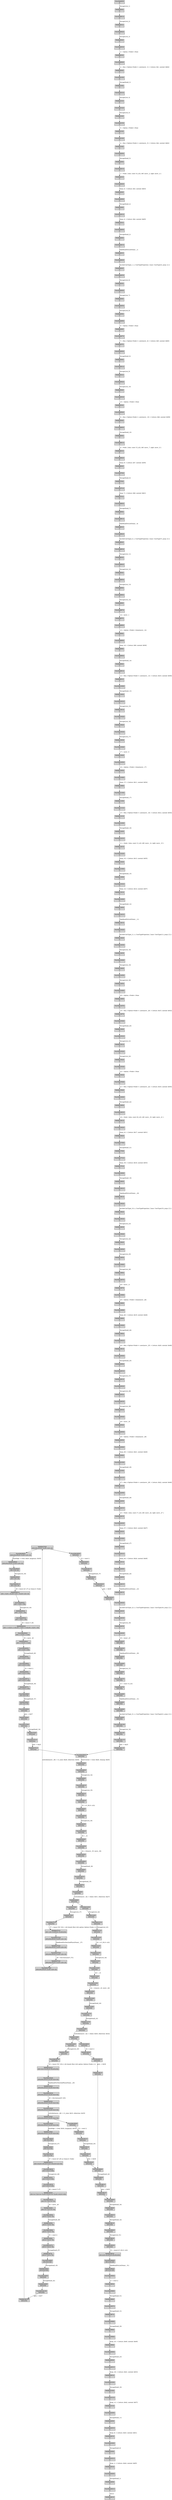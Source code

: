 digraph CFG {
start_bb44_0[style=filled, shape=rectangle, fillcolor=lightgrey, label="Start(bb44[0])\n[]"]
start_bb44_1[style=filled, shape=rectangle, fillcolor=lightgrey, label="Start(bb44[1])\n[]"]
start_bb43_0[style=filled, shape=rectangle, fillcolor=lightgrey, label="Start(bb43[0])\n[]"]
start_bb43_1[style=filled, shape=rectangle, fillcolor=lightgrey, label="Start(bb43[1])\n[]"]
start_bb42_0[style=filled, shape=rectangle, fillcolor=lightgrey, label="Start(bb42[0])\n[]"]
start_bb42_1[style=filled, shape=rectangle, fillcolor=lightgrey, label="Start(bb42[1])\n[]"]
start_bb41_0[style=filled, shape=rectangle, fillcolor=lightgrey, label="Start(bb41[0])\n[]"]
start_bb41_1[style=filled, shape=rectangle, fillcolor=lightgrey, label="Start(bb41[1])\n[]"]
start_bb40_0[style=filled, shape=rectangle, fillcolor=lightgrey, label="Start(bb40[0])\n[]"]
start_bb40_1[style=filled, shape=rectangle, fillcolor=lightgrey, label="Start(bb40[1])\n[]"]
start_bb37_0[style=filled, shape=rectangle, fillcolor=lightgrey, label="Start(bb37[0])\n[([0],[0])]"]
start_bb37_1[style=filled, shape=rectangle, fillcolor=lightgrey, label="Start(bb37[1])\n[([0],[0])]"]
start_bb34_0[style=filled, shape=rectangle, fillcolor=lightgrey, label="Start(bb34[0])\n[([0,5],[0,5])]"]
start_bb34_1[style=filled, shape=rectangle, fillcolor=lightgrey, label="Start(bb34[1])\n[([0,5],[0,5])]"]
start_bb34_2[style=filled, shape=rectangle, fillcolor=lightgrey, label="Start(bb34[2])\n[([0,5,6],[0,5,6])]"]
start_bb34_3[style=filled, shape=rectangle, fillcolor=lightgrey, label="Start(bb34[3])\n[([0,5,6],[0,5,6])]"]
start_bb34_4[style=filled, shape=rectangle, fillcolor=lightgrey, label="Start(bb34[4])\n[([0,5,6,7],[0,5,6,7])]"]
start_bb34_5[style=filled, shape=rectangle, fillcolor=lightgrey, label="Start(bb34[5])\n[([0,6,7],[0,6,7])]"]
start_bb34_6[style=filled, shape=rectangle, fillcolor=lightgrey, label="Start(bb34[6])\n[([0,6,7],[0,6,7])]"]
start_bb34_7[style=filled, shape=rectangle, fillcolor=lightgrey, label="Start(bb34[7])\n[([0,6,7],[0,6,7])]"]
start_bb34_8[style=filled, shape=rectangle, fillcolor=lightgrey, label="Start(bb34[8])\n[([0,6],[0,6])]"]
start_bb34_9[style=filled, shape=rectangle, fillcolor=lightgrey, label="Start(bb34[9])\n[([0],[0])]"]
start_bb34_10[style=filled, shape=rectangle, fillcolor=lightgrey, label="Start(bb34[10])\n[([0],[0])]"]
start_bb39_0[style=filled, shape=rectangle, fillcolor=lightgrey, label="Start(bb39[0])\n[([0],[0])]"]
start_bb39_1[style=filled, shape=rectangle, fillcolor=lightgrey, label="Start(bb39[1])\n[([0],[0])]"]
start_bb39_2[style=filled, shape=rectangle, fillcolor=lightgrey, label="Start(bb39[2])\n[([0],[0])]"]
start_bb39_3[style=filled, shape=rectangle, fillcolor=lightgrey, label="Start(bb39[3])\n[([0],[0])]"]
start_bb39_4[style=filled, shape=rectangle, fillcolor=lightgrey, label="Start(bb39[4])\n[([0,2],[0,2])]"]
start_bb39_5[style=filled, shape=rectangle, fillcolor=lightgrey, label="Start(bb39[5])\n[]"]
start_bb39_6[style=filled, shape=rectangle, fillcolor=lightgrey, label="Start(bb39[6])\n[]"]
start_bb39_7[style=filled, shape=rectangle, fillcolor=lightgrey, label="Start(bb39[7])\n[]"]
start_bb39_8[style=filled, shape=rectangle, fillcolor=lightgrey, label="Start(bb39[8])\n[]"]
start_bb39_9[style=filled, shape=rectangle, fillcolor=lightgrey, label="Start(bb39[9])\n[]"]
start_bb29_0[style=filled, shape=rectangle, fillcolor=lightgrey, label="Start(bb29[0])\n[([0,1],[0,1])]"]
start_bb29_1[style=filled, shape=rectangle, fillcolor=lightgrey, label="Start(bb29[1])\n[([0,1],[0,1])]"]
start_bb29_2[style=filled, shape=rectangle, fillcolor=lightgrey, label="Start(bb29[2])\n[([0,1,3],[0,1,3])]"]
start_bb29_3[style=filled, shape=rectangle, fillcolor=lightgrey, label="Start(bb29[3])\n[([0,1,3],[0,1,3])]"]
start_bb29_4[style=filled, shape=rectangle, fillcolor=lightgrey, label="Start(bb29[4])\n[([0,1,3,4],[0,1,3,4])]"]
start_bb29_5[style=filled, shape=rectangle, fillcolor=lightgrey, label="Start(bb29[5])\n[([0,3,4],[0,3,4])]"]
start_bb29_6[style=filled, shape=rectangle, fillcolor=lightgrey, label="Start(bb29[6])\n[([0,3,4],[0,3,4])]"]
start_bb29_7[style=filled, shape=rectangle, fillcolor=lightgrey, label="Start(bb29[7])\n[([0,3,4],[0,3,4])]"]
start_bb29_8[style=filled, shape=rectangle, fillcolor=lightgrey, label="Start(bb29[8])\n[([0,3],[0,3])]"]
start_bb29_9[style=filled, shape=rectangle, fillcolor=lightgrey, label="Start(bb29[9])\n[([0],[0])]"]
start_bb35_0[style=filled, shape=rectangle, fillcolor=lightgrey, label="Start(bb35[0])\n[([0],[0])]"]
start_bb35_1[style=filled, shape=rectangle, fillcolor=lightgrey, label="Start(bb35[1])\n[([0],[0])]"]
start_bb35_2[style=filled, shape=rectangle, fillcolor=lightgrey, label="Start(bb35[2])\n[([0],[0])]"]
start_bb33_0[style=filled, shape=rectangle, fillcolor=lightgrey, label="Start(bb33[0])\n[([0],[0]),([0],[0,5]),([0,5],[0,5])]"]
start_bb38_0[style=filled, shape=rectangle, fillcolor=lightgrey, label="Start(bb38[0])\n[([0],[0])]"]
start_bb38_1[style=filled, shape=rectangle, fillcolor=lightgrey, label="Start(bb38[1])\n[([0],[0])]"]
start_bb30_0[style=filled, shape=rectangle, fillcolor=lightgrey, label="Start(bb30[0])\n[([0],[0])]"]
start_bb30_1[style=filled, shape=rectangle, fillcolor=lightgrey, label="Start(bb30[1])\n[([0],[0])]"]
start_bb30_2[style=filled, shape=rectangle, fillcolor=lightgrey, label="Start(bb30[2])\n[([0],[0])]"]
start_bb28_0[style=filled, shape=rectangle, fillcolor=lightgrey, label="Start(bb28[0])\n[([0],[0]),([0],[0,1]),([0,1],[0,1])]"]
start_bb32_0[style=filled, shape=rectangle, fillcolor=lightgrey, label="Start(bb32[0])\n[([0],[0])]"]
start_bb32_1[style=filled, shape=rectangle, fillcolor=lightgrey, label="Start(bb32[1])\n[([0],[0])]"]
start_bb32_2[style=filled, shape=rectangle, fillcolor=lightgrey, label="Start(bb32[2])\n[([0],[0]),([0],[0,5]),([0,5],[0,5])]"]
start_bb32_3[style=filled, shape=rectangle, fillcolor=lightgrey, label="Start(bb32[3])\n[([0],[0]),([0],[0,5]),([0,5],[0,5])]"]
start_bb32_4[style=filled, shape=rectangle, fillcolor=lightgrey, label="Start(bb32[4])\n[([0],[0]),([0],[0,5]),([0,5],[0,5])]"]
start_bb36_0[style=filled, shape=rectangle, fillcolor=lightgrey, label="Start(bb36[0])\n[([0],[0])]"]
start_bb36_1[style=filled, shape=rectangle, fillcolor=lightgrey, label="Start(bb36[1])\n[([0],[0])]"]
start_bb27_0[style=filled, shape=rectangle, fillcolor=lightgrey, label="Start(bb27[0])\n[([0],[0])]"]
start_bb27_1[style=filled, shape=rectangle, fillcolor=lightgrey, label="Start(bb27[1])\n[([0],[0])]"]
start_bb27_2[style=filled, shape=rectangle, fillcolor=lightgrey, label="Start(bb27[2])\n[([0],[0]),([0],[0,1]),([0,1],[0,1])]"]
start_bb27_3[style=filled, shape=rectangle, fillcolor=lightgrey, label="Start(bb27[3])\n[([0],[0]),([0],[0,1]),([0,1],[0,1])]"]
start_bb27_4[style=filled, shape=rectangle, fillcolor=lightgrey, label="Start(bb27[4])\n[([0],[0]),([0],[0,1]),([0,1],[0,1])]"]
start_bb31_0[style=filled, shape=rectangle, fillcolor=lightgrey, label="Start(bb31[0])\n[([0],[0])]"]
start_bb31_1[style=filled, shape=rectangle, fillcolor=lightgrey, label="Start(bb31[1])\n[([0],[0])]"]
start_bb31_2[style=filled, shape=rectangle, fillcolor=lightgrey, label="Start(bb31[2])\n[([0],[0])]"]
start_bb31_3[style=filled, shape=rectangle, fillcolor=lightgrey, label="Start(bb31[3])\n[([0],[0])]"]
start_bb31_4[style=filled, shape=rectangle, fillcolor=lightgrey, label="Start(bb31[4])\n[([0],[0])]"]
start_bb31_5[style=filled, shape=rectangle, fillcolor=lightgrey, label="Start(bb31[5])\n[([0],[0])]"]
start_bb31_6[style=filled, shape=rectangle, fillcolor=lightgrey, label="Start(bb31[6])\n[([0],[0])]"]
start_bb31_7[style=filled, shape=rectangle, fillcolor=lightgrey, label="Start(bb31[7])\n[([0],[0])]"]
start_bb31_8[style=filled, shape=rectangle, fillcolor=lightgrey, label="Start(bb31[8])\n[([0],[0])]"]
start_bb26_0[style=filled, shape=rectangle, fillcolor=lightgrey, label="Start(bb26[0])\n[([0],[0])]"]
start_bb26_1[style=filled, shape=rectangle, fillcolor=lightgrey, label="Start(bb26[1])\n[([0],[0])]"]
start_bb26_2[style=filled, shape=rectangle, fillcolor=lightgrey, label="Start(bb26[2])\n[([0],[0])]"]
start_bb26_3[style=filled, shape=rectangle, fillcolor=lightgrey, label="Start(bb26[3])\n[([0],[0])]"]
start_bb26_4[style=filled, shape=rectangle, fillcolor=lightgrey, label="Start(bb26[4])\n[([0],[0])]"]
start_bb26_5[style=filled, shape=rectangle, fillcolor=lightgrey, label="Start(bb26[5])\n[([0],[0])]"]
start_bb26_6[style=filled, shape=rectangle, fillcolor=lightgrey, label="Start(bb26[6])\n[([0],[0])]"]
start_bb26_7[style=filled, shape=rectangle, fillcolor=lightgrey, label="Start(bb26[7])\n[([0],[0])]"]
start_bb26_8[style=filled, shape=rectangle, fillcolor=lightgrey, label="Start(bb26[8])\n[([0],[0])]"]
start_bb25_0[style=filled, shape=rectangle, fillcolor=lightgrey, label="Start(bb25[0])\n[([0],[0])]"]
start_bb24_0[style=filled, shape=rectangle, fillcolor=lightgrey, label="Start(bb24[0])\n[]"]
start_bb24_1[style=filled, shape=rectangle, fillcolor=lightgrey, label="Start(bb24[1])\n[]"]
start_bb24_2[style=filled, shape=rectangle, fillcolor=lightgrey, label="Start(bb24[2])\n[]"]
start_bb24_3[style=filled, shape=rectangle, fillcolor=lightgrey, label="Start(bb24[3])\n[]"]
start_bb24_4[style=filled, shape=rectangle, fillcolor=lightgrey, label="Start(bb24[4])\n[]"]
start_bb24_5[style=filled, shape=rectangle, fillcolor=lightgrey, label="Start(bb24[5])\n[([0],[0])]"]
start_bb24_6[style=filled, shape=rectangle, fillcolor=lightgrey, label="Start(bb24[6])\n[([0],[0])]"]
start_bb24_7[style=filled, shape=rectangle, fillcolor=lightgrey, label="Start(bb24[7])\n[([0],[0])]"]
start_bb24_8[style=filled, shape=rectangle, fillcolor=lightgrey, label="Start(bb24[8])\n[([0],[0])]"]
start_bb24_9[style=filled, shape=rectangle, fillcolor=lightgrey, label="Start(bb24[9])\n[([0],[0])]"]
start_bb24_10[style=filled, shape=rectangle, fillcolor=lightgrey, label="Start(bb24[10])\n[([0],[0])]"]
start_bb24_11[style=filled, shape=rectangle, fillcolor=lightgrey, label="Start(bb24[11])\n[([0],[0])]"]
start_bb23_0[style=filled, shape=rectangle, fillcolor=lightgrey, label="Start(bb23[0])\n[]"]
start_bb23_1[style=filled, shape=rectangle, fillcolor=lightgrey, label="Start(bb23[1])\n[]"]
start_bb22_0[style=filled, shape=rectangle, fillcolor=lightgrey, label="Start(bb22[0])\n[]"]
start_bb22_1[style=filled, shape=rectangle, fillcolor=lightgrey, label="Start(bb22[1])\n[]"]
start_bb22_2[style=filled, shape=rectangle, fillcolor=lightgrey, label="Start(bb22[2])\n[]"]
start_bb21_0[style=filled, shape=rectangle, fillcolor=lightgrey, label="Start(bb21[0])\n[]"]
start_bb21_1[style=filled, shape=rectangle, fillcolor=lightgrey, label="Start(bb21[1])\n[]"]
start_bb20_0[style=filled, shape=rectangle, fillcolor=lightgrey, label="Start(bb20[0])\n[]"]
start_bb20_1[style=filled, shape=rectangle, fillcolor=lightgrey, label="Start(bb20[1])\n[]"]
start_bb20_2[style=filled, shape=rectangle, fillcolor=lightgrey, label="Start(bb20[2])\n[]"]
start_bb20_3[style=filled, shape=rectangle, fillcolor=lightgrey, label="Start(bb20[3])\n[]"]
start_bb20_4[style=filled, shape=rectangle, fillcolor=lightgrey, label="Start(bb20[4])\n[]"]
start_bb20_5[style=filled, shape=rectangle, fillcolor=lightgrey, label="Start(bb20[5])\n[]"]
start_bb20_6[style=filled, shape=rectangle, fillcolor=lightgrey, label="Start(bb20[6])\n[]"]
start_bb19_0[style=filled, shape=rectangle, fillcolor=lightgrey, label="Start(bb19[0])\n[]"]
start_bb19_1[style=filled, shape=rectangle, fillcolor=lightgrey, label="Start(bb19[1])\n[]"]
start_bb18_0[style=filled, shape=rectangle, fillcolor=lightgrey, label="Start(bb18[0])\n[]"]
start_bb18_1[style=filled, shape=rectangle, fillcolor=lightgrey, label="Start(bb18[1])\n[]"]
start_bb18_2[style=filled, shape=rectangle, fillcolor=lightgrey, label="Start(bb18[2])\n[]"]
start_bb18_3[style=filled, shape=rectangle, fillcolor=lightgrey, label="Start(bb18[3])\n[]"]
start_bb18_4[style=filled, shape=rectangle, fillcolor=lightgrey, label="Start(bb18[4])\n[]"]
start_bb18_5[style=filled, shape=rectangle, fillcolor=lightgrey, label="Start(bb18[5])\n[]"]
start_bb18_6[style=filled, shape=rectangle, fillcolor=lightgrey, label="Start(bb18[6])\n[]"]
start_bb18_7[style=filled, shape=rectangle, fillcolor=lightgrey, label="Start(bb18[7])\n[]"]
start_bb18_8[style=filled, shape=rectangle, fillcolor=lightgrey, label="Start(bb18[8])\n[]"]
start_bb18_9[style=filled, shape=rectangle, fillcolor=lightgrey, label="Start(bb18[9])\n[]"]
start_bb17_0[style=filled, shape=rectangle, fillcolor=lightgrey, label="Start(bb17[0])\n[]"]
start_bb17_1[style=filled, shape=rectangle, fillcolor=lightgrey, label="Start(bb17[1])\n[]"]
start_bb16_0[style=filled, shape=rectangle, fillcolor=lightgrey, label="Start(bb16[0])\n[]"]
start_bb16_1[style=filled, shape=rectangle, fillcolor=lightgrey, label="Start(bb16[1])\n[]"]
start_bb16_2[style=filled, shape=rectangle, fillcolor=lightgrey, label="Start(bb16[2])\n[]"]
start_bb15_0[style=filled, shape=rectangle, fillcolor=lightgrey, label="Start(bb15[0])\n[]"]
start_bb15_1[style=filled, shape=rectangle, fillcolor=lightgrey, label="Start(bb15[1])\n[]"]
start_bb15_2[style=filled, shape=rectangle, fillcolor=lightgrey, label="Start(bb15[2])\n[]"]
start_bb15_3[style=filled, shape=rectangle, fillcolor=lightgrey, label="Start(bb15[3])\n[]"]
start_bb15_4[style=filled, shape=rectangle, fillcolor=lightgrey, label="Start(bb15[4])\n[]"]
start_bb14_0[style=filled, shape=rectangle, fillcolor=lightgrey, label="Start(bb14[0])\n[]"]
start_bb14_1[style=filled, shape=rectangle, fillcolor=lightgrey, label="Start(bb14[1])\n[]"]
start_bb14_2[style=filled, shape=rectangle, fillcolor=lightgrey, label="Start(bb14[2])\n[]"]
start_bb14_3[style=filled, shape=rectangle, fillcolor=lightgrey, label="Start(bb14[3])\n[]"]
start_bb14_4[style=filled, shape=rectangle, fillcolor=lightgrey, label="Start(bb14[4])\n[]"]
start_bb14_5[style=filled, shape=rectangle, fillcolor=lightgrey, label="Start(bb14[5])\n[]"]
start_bb14_6[style=filled, shape=rectangle, fillcolor=lightgrey, label="Start(bb14[6])\n[]"]
start_bb14_7[style=filled, shape=rectangle, fillcolor=lightgrey, label="Start(bb14[7])\n[]"]
start_bb13_0[style=filled, shape=rectangle, fillcolor=lightgrey, label="Start(bb13[0])\n[]"]
start_bb13_1[style=filled, shape=rectangle, fillcolor=lightgrey, label="Start(bb13[1])\n[]"]
start_bb12_0[style=filled, shape=rectangle, fillcolor=lightgrey, label="Start(bb12[0])\n[]"]
start_bb12_1[style=filled, shape=rectangle, fillcolor=lightgrey, label="Start(bb12[1])\n[]"]
start_bb12_2[style=filled, shape=rectangle, fillcolor=lightgrey, label="Start(bb12[2])\n[]"]
start_bb11_0[style=filled, shape=rectangle, fillcolor=lightgrey, label="Start(bb11[0])\n[]"]
start_bb11_1[style=filled, shape=rectangle, fillcolor=lightgrey, label="Start(bb11[1])\n[]"]
start_bb10_0[style=filled, shape=rectangle, fillcolor=lightgrey, label="Start(bb10[0])\n[]"]
start_bb10_1[style=filled, shape=rectangle, fillcolor=lightgrey, label="Start(bb10[1])\n[]"]
start_bb10_2[style=filled, shape=rectangle, fillcolor=lightgrey, label="Start(bb10[2])\n[]"]
start_bb10_3[style=filled, shape=rectangle, fillcolor=lightgrey, label="Start(bb10[3])\n[]"]
start_bb10_4[style=filled, shape=rectangle, fillcolor=lightgrey, label="Start(bb10[4])\n[]"]
start_bb10_5[style=filled, shape=rectangle, fillcolor=lightgrey, label="Start(bb10[5])\n[]"]
start_bb10_6[style=filled, shape=rectangle, fillcolor=lightgrey, label="Start(bb10[6])\n[]"]
start_bb9_0[style=filled, shape=rectangle, fillcolor=lightgrey, label="Start(bb9[0])\n[]"]
start_bb9_1[style=filled, shape=rectangle, fillcolor=lightgrey, label="Start(bb9[1])\n[]"]
start_bb8_0[style=filled, shape=rectangle, fillcolor=lightgrey, label="Start(bb8[0])\n[]"]
start_bb8_1[style=filled, shape=rectangle, fillcolor=lightgrey, label="Start(bb8[1])\n[]"]
start_bb8_2[style=filled, shape=rectangle, fillcolor=lightgrey, label="Start(bb8[2])\n[]"]
start_bb8_3[style=filled, shape=rectangle, fillcolor=lightgrey, label="Start(bb8[3])\n[]"]
start_bb8_4[style=filled, shape=rectangle, fillcolor=lightgrey, label="Start(bb8[4])\n[]"]
start_bb8_5[style=filled, shape=rectangle, fillcolor=lightgrey, label="Start(bb8[5])\n[]"]
start_bb8_6[style=filled, shape=rectangle, fillcolor=lightgrey, label="Start(bb8[6])\n[]"]
start_bb8_7[style=filled, shape=rectangle, fillcolor=lightgrey, label="Start(bb8[7])\n[]"]
start_bb8_8[style=filled, shape=rectangle, fillcolor=lightgrey, label="Start(bb8[8])\n[]"]
start_bb8_9[style=filled, shape=rectangle, fillcolor=lightgrey, label="Start(bb8[9])\n[]"]
start_bb7_0[style=filled, shape=rectangle, fillcolor=lightgrey, label="Start(bb7[0])\n[]"]
start_bb7_1[style=filled, shape=rectangle, fillcolor=lightgrey, label="Start(bb7[1])\n[]"]
start_bb6_0[style=filled, shape=rectangle, fillcolor=lightgrey, label="Start(bb6[0])\n[]"]
start_bb6_1[style=filled, shape=rectangle, fillcolor=lightgrey, label="Start(bb6[1])\n[]"]
start_bb6_2[style=filled, shape=rectangle, fillcolor=lightgrey, label="Start(bb6[2])\n[]"]
start_bb5_0[style=filled, shape=rectangle, fillcolor=lightgrey, label="Start(bb5[0])\n[]"]
start_bb5_1[style=filled, shape=rectangle, fillcolor=lightgrey, label="Start(bb5[1])\n[]"]
start_bb5_2[style=filled, shape=rectangle, fillcolor=lightgrey, label="Start(bb5[2])\n[]"]
start_bb5_3[style=filled, shape=rectangle, fillcolor=lightgrey, label="Start(bb5[3])\n[]"]
start_bb5_4[style=filled, shape=rectangle, fillcolor=lightgrey, label="Start(bb5[4])\n[]"]
start_bb4_0[style=filled, shape=rectangle, fillcolor=lightgrey, label="Start(bb4[0])\n[]"]
start_bb4_1[style=filled, shape=rectangle, fillcolor=lightgrey, label="Start(bb4[1])\n[]"]
start_bb4_2[style=filled, shape=rectangle, fillcolor=lightgrey, label="Start(bb4[2])\n[]"]
start_bb4_3[style=filled, shape=rectangle, fillcolor=lightgrey, label="Start(bb4[3])\n[]"]
start_bb4_4[style=filled, shape=rectangle, fillcolor=lightgrey, label="Start(bb4[4])\n[]"]
start_bb4_5[style=filled, shape=rectangle, fillcolor=lightgrey, label="Start(bb4[5])\n[]"]
start_bb4_6[style=filled, shape=rectangle, fillcolor=lightgrey, label="Start(bb4[6])\n[]"]
start_bb4_7[style=filled, shape=rectangle, fillcolor=lightgrey, label="Start(bb4[7])\n[]"]
start_bb3_0[style=filled, shape=rectangle, fillcolor=lightgrey, label="Start(bb3[0])\n[]"]
start_bb3_1[style=filled, shape=rectangle, fillcolor=lightgrey, label="Start(bb3[1])\n[]"]
start_bb2_0[style=filled, shape=rectangle, fillcolor=lightgrey, label="Start(bb2[0])\n[]"]
start_bb2_1[style=filled, shape=rectangle, fillcolor=lightgrey, label="Start(bb2[1])\n[]"]
start_bb2_2[style=filled, shape=rectangle, fillcolor=lightgrey, label="Start(bb2[2])\n[]"]
start_bb1_0[style=filled, shape=rectangle, fillcolor=lightgrey, label="Start(bb1[0])\n[]"]
start_bb1_1[style=filled, shape=rectangle, fillcolor=lightgrey, label="Start(bb1[1])\n[]"]
start_bb1_2[style=filled, shape=rectangle, fillcolor=lightgrey, label="Start(bb1[2])\n[]"]
start_bb1_3[style=filled, shape=rectangle, fillcolor=lightgrey, label="Start(bb1[3])\n[]"]
start_bb1_4[style=filled, shape=rectangle, fillcolor=lightgrey, label="Start(bb1[4])\n[]"]
start_bb0_0[style=filled, shape=rectangle, fillcolor=lightgrey, label="Start(bb0[0])\n[]"]
start_bb0_1[style=filled, shape=rectangle, fillcolor=lightgrey, label="Start(bb0[1])\n[]"]
start_bb0_2[style=filled, shape=rectangle, fillcolor=lightgrey, label="Start(bb0[2])\n[]"]
start_bb0_3[style=filled, shape=rectangle, fillcolor=lightgrey, label="Start(bb0[3])\n[]"]
start_bb0_4[style=filled, shape=rectangle, fillcolor=lightgrey, label="Start(bb0[4])\n[]"]
mid_bb44_0[style=filled, shape=rectangle, fillcolor=lightgrey, label="Mid(bb44[0])\n[]"]
mid_bb43_0[style=filled, shape=rectangle, fillcolor=lightgrey, label="Mid(bb43[0])\n[]"]
mid_bb42_0[style=filled, shape=rectangle, fillcolor=lightgrey, label="Mid(bb42[0])\n[]"]
mid_bb41_0[style=filled, shape=rectangle, fillcolor=lightgrey, label="Mid(bb41[0])\n[]"]
mid_bb40_0[style=filled, shape=rectangle, fillcolor=lightgrey, label="Mid(bb40[0])\n[]"]
mid_bb37_0[style=filled, shape=rectangle, fillcolor=lightgrey, label="Mid(bb37[0])\n[([0],[0])]"]
mid_bb34_0[style=filled, shape=rectangle, fillcolor=lightgrey, label="Mid(bb34[0])\n[([0,5],[0,5])]"]
mid_bb34_1[style=filled, shape=rectangle, fillcolor=lightgrey, label="Mid(bb34[1])\n[([0,5,6],[0,5,6]),([0,5],[0,5,6]),([0,5],[0,5])]"]
mid_bb34_2[style=filled, shape=rectangle, fillcolor=lightgrey, label="Mid(bb34[2])\n[([0,5,6],[0,5,6])]"]
mid_bb34_3[style=filled, shape=rectangle, fillcolor=lightgrey, label="Mid(bb34[3])\n[([0,5,6,7],[0,5,6,7]),([0,5,6],[0,5,6,7]),([0,5,6],[0,5,6])]"]
mid_bb34_4[style=filled, shape=rectangle, fillcolor=lightgrey, label="Mid(bb34[4])\n[([0,5,6,7],[0,5,6,7])]"]
mid_bb34_5[style=filled, shape=rectangle, fillcolor=lightgrey, label="Mid(bb34[5])\n[([0,6,7],[0,6,7])]"]
mid_bb34_6[style=filled, shape=rectangle, fillcolor=lightgrey, label="Mid(bb34[6])\n[([0,6,7],[0,6,7])]"]
mid_bb34_7[style=filled, shape=rectangle, fillcolor=lightgrey, label="Mid(bb34[7])\n[([0,6,7],[0,6,7])]"]
mid_bb34_8[style=filled, shape=rectangle, fillcolor=lightgrey, label="Mid(bb34[8])\n[([0,6],[0,6])]"]
mid_bb34_9[style=filled, shape=rectangle, fillcolor=lightgrey, label="Mid(bb34[9])\n[([0],[0])]"]
mid_bb39_0[style=filled, shape=rectangle, fillcolor=lightgrey, label="Mid(bb39[0])\n[([0],[0])]"]
mid_bb39_1[style=filled, shape=rectangle, fillcolor=lightgrey, label="Mid(bb39[1])\n[([0],[0])]"]
mid_bb39_2[style=filled, shape=rectangle, fillcolor=lightgrey, label="Mid(bb39[2])\n[([0],[0])]"]
mid_bb39_3[style=filled, shape=rectangle, fillcolor=lightgrey, label="Mid(bb39[3])\n[([0,2],[0,2]),([0],[0,2]),([0],[0])]"]
mid_bb39_4[style=filled, shape=rectangle, fillcolor=lightgrey, label="Mid(bb39[4])\n[([0,2],[0,2])]"]
mid_bb39_5[style=filled, shape=rectangle, fillcolor=lightgrey, label="Mid(bb39[5])\n[]"]
mid_bb39_6[style=filled, shape=rectangle, fillcolor=lightgrey, label="Mid(bb39[6])\n[]"]
mid_bb39_7[style=filled, shape=rectangle, fillcolor=lightgrey, label="Mid(bb39[7])\n[]"]
mid_bb39_8[style=filled, shape=rectangle, fillcolor=lightgrey, label="Mid(bb39[8])\n[]"]
mid_bb29_0[style=filled, shape=rectangle, fillcolor=lightgrey, label="Mid(bb29[0])\n[([0,1],[0,1])]"]
mid_bb29_1[style=filled, shape=rectangle, fillcolor=lightgrey, label="Mid(bb29[1])\n[([0,1,3],[0,1,3]),([0,1],[0,1,3]),([0,1],[0,1])]"]
mid_bb29_2[style=filled, shape=rectangle, fillcolor=lightgrey, label="Mid(bb29[2])\n[([0,1,3],[0,1,3])]"]
mid_bb29_3[style=filled, shape=rectangle, fillcolor=lightgrey, label="Mid(bb29[3])\n[([0,1,3,4],[0,1,3,4]),([0,1,3],[0,1,3,4]),([0,1,3],[0,1,3])]"]
mid_bb29_4[style=filled, shape=rectangle, fillcolor=lightgrey, label="Mid(bb29[4])\n[([0,1,3,4],[0,1,3,4])]"]
mid_bb29_5[style=filled, shape=rectangle, fillcolor=lightgrey, label="Mid(bb29[5])\n[([0,3,4],[0,3,4])]"]
mid_bb29_6[style=filled, shape=rectangle, fillcolor=lightgrey, label="Mid(bb29[6])\n[([0,3,4],[0,3,4])]"]
mid_bb29_7[style=filled, shape=rectangle, fillcolor=lightgrey, label="Mid(bb29[7])\n[([0,3,4],[0,3,4])]"]
mid_bb29_8[style=filled, shape=rectangle, fillcolor=lightgrey, label="Mid(bb29[8])\n[([0,3],[0,3])]"]
mid_bb35_0[style=filled, shape=rectangle, fillcolor=lightgrey, label="Mid(bb35[0])\n[([0],[0])]"]
mid_bb35_1[style=filled, shape=rectangle, fillcolor=lightgrey, label="Mid(bb35[1])\n[([0],[0])]"]
mid_bb38_0[style=filled, shape=rectangle, fillcolor=lightgrey, label="Mid(bb38[0])\n[([0],[0])]"]
mid_bb30_0[style=filled, shape=rectangle, fillcolor=lightgrey, label="Mid(bb30[0])\n[([0],[0])]"]
mid_bb30_1[style=filled, shape=rectangle, fillcolor=lightgrey, label="Mid(bb30[1])\n[([0],[0])]"]
mid_bb32_0[style=filled, shape=rectangle, fillcolor=lightgrey, label="Mid(bb32[0])\n[([0],[0])]"]
mid_bb32_1[style=filled, shape=rectangle, fillcolor=lightgrey, label="Mid(bb32[1])\n[([0,5],[0,5]),([0],[0,5]),([0],[0])]"]
mid_bb32_2[style=filled, shape=rectangle, fillcolor=lightgrey, label="Mid(bb32[2])\n[([0],[0]),([0],[0,5]),([0,5],[0,5])]"]
mid_bb32_3[style=filled, shape=rectangle, fillcolor=lightgrey, label="Mid(bb32[3])\n[([0],[0]),([0],[0,5]),([0,5],[0,5])]"]
mid_bb36_0[style=filled, shape=rectangle, fillcolor=lightgrey, label="Mid(bb36[0])\n[([0],[0])]"]
mid_bb27_0[style=filled, shape=rectangle, fillcolor=lightgrey, label="Mid(bb27[0])\n[([0],[0])]"]
mid_bb27_1[style=filled, shape=rectangle, fillcolor=lightgrey, label="Mid(bb27[1])\n[([0,1],[0,1]),([0],[0,1]),([0],[0])]"]
mid_bb27_2[style=filled, shape=rectangle, fillcolor=lightgrey, label="Mid(bb27[2])\n[([0],[0]),([0],[0,1]),([0,1],[0,1])]"]
mid_bb27_3[style=filled, shape=rectangle, fillcolor=lightgrey, label="Mid(bb27[3])\n[([0],[0]),([0],[0,1]),([0,1],[0,1])]"]
mid_bb31_0[style=filled, shape=rectangle, fillcolor=lightgrey, label="Mid(bb31[0])\n[([0],[0])]"]
mid_bb31_1[style=filled, shape=rectangle, fillcolor=lightgrey, label="Mid(bb31[1])\n[([0],[0])]"]
mid_bb31_2[style=filled, shape=rectangle, fillcolor=lightgrey, label="Mid(bb31[2])\n[([0],[0])]"]
mid_bb31_3[style=filled, shape=rectangle, fillcolor=lightgrey, label="Mid(bb31[3])\n[([0],[0])]"]
mid_bb31_4[style=filled, shape=rectangle, fillcolor=lightgrey, label="Mid(bb31[4])\n[([0],[0])]"]
mid_bb31_5[style=filled, shape=rectangle, fillcolor=lightgrey, label="Mid(bb31[5])\n[([0],[0])]"]
mid_bb31_6[style=filled, shape=rectangle, fillcolor=lightgrey, label="Mid(bb31[6])\n[([0],[0])]"]
mid_bb31_7[style=filled, shape=rectangle, fillcolor=lightgrey, label="Mid(bb31[7])\n[([0],[0])]"]
mid_bb26_0[style=filled, shape=rectangle, fillcolor=lightgrey, label="Mid(bb26[0])\n[([0],[0])]"]
mid_bb26_1[style=filled, shape=rectangle, fillcolor=lightgrey, label="Mid(bb26[1])\n[([0],[0])]"]
mid_bb26_2[style=filled, shape=rectangle, fillcolor=lightgrey, label="Mid(bb26[2])\n[([0],[0])]"]
mid_bb26_3[style=filled, shape=rectangle, fillcolor=lightgrey, label="Mid(bb26[3])\n[([0],[0])]"]
mid_bb26_4[style=filled, shape=rectangle, fillcolor=lightgrey, label="Mid(bb26[4])\n[([0],[0])]"]
mid_bb26_5[style=filled, shape=rectangle, fillcolor=lightgrey, label="Mid(bb26[5])\n[([0],[0])]"]
mid_bb26_6[style=filled, shape=rectangle, fillcolor=lightgrey, label="Mid(bb26[6])\n[([0],[0])]"]
mid_bb26_7[style=filled, shape=rectangle, fillcolor=lightgrey, label="Mid(bb26[7])\n[([0],[0])]"]
mid_bb24_0[style=filled, shape=rectangle, fillcolor=lightgrey, label="Mid(bb24[0])\n[]"]
mid_bb24_1[style=filled, shape=rectangle, fillcolor=lightgrey, label="Mid(bb24[1])\n[]"]
mid_bb24_2[style=filled, shape=rectangle, fillcolor=lightgrey, label="Mid(bb24[2])\n[]"]
mid_bb24_3[style=filled, shape=rectangle, fillcolor=lightgrey, label="Mid(bb24[3])\n[]"]
mid_bb24_4[style=filled, shape=rectangle, fillcolor=lightgrey, label="Mid(bb24[4])\n[([0],[0])]"]
mid_bb24_5[style=filled, shape=rectangle, fillcolor=lightgrey, label="Mid(bb24[5])\n[([0],[0])]"]
mid_bb24_6[style=filled, shape=rectangle, fillcolor=lightgrey, label="Mid(bb24[6])\n[([0],[0])]"]
mid_bb24_7[style=filled, shape=rectangle, fillcolor=lightgrey, label="Mid(bb24[7])\n[([0],[0])]"]
mid_bb24_8[style=filled, shape=rectangle, fillcolor=lightgrey, label="Mid(bb24[8])\n[([0],[0])]"]
mid_bb24_9[style=filled, shape=rectangle, fillcolor=lightgrey, label="Mid(bb24[9])\n[([0],[0])]"]
mid_bb24_10[style=filled, shape=rectangle, fillcolor=lightgrey, label="Mid(bb24[10])\n[([0],[0])]"]
mid_bb23_0[style=filled, shape=rectangle, fillcolor=lightgrey, label="Mid(bb23[0])\n[]"]
mid_bb22_0[style=filled, shape=rectangle, fillcolor=lightgrey, label="Mid(bb22[0])\n[]"]
mid_bb22_1[style=filled, shape=rectangle, fillcolor=lightgrey, label="Mid(bb22[1])\n[]"]
mid_bb21_0[style=filled, shape=rectangle, fillcolor=lightgrey, label="Mid(bb21[0])\n[]"]
mid_bb20_0[style=filled, shape=rectangle, fillcolor=lightgrey, label="Mid(bb20[0])\n[]"]
mid_bb20_1[style=filled, shape=rectangle, fillcolor=lightgrey, label="Mid(bb20[1])\n[]"]
mid_bb20_2[style=filled, shape=rectangle, fillcolor=lightgrey, label="Mid(bb20[2])\n[]"]
mid_bb20_3[style=filled, shape=rectangle, fillcolor=lightgrey, label="Mid(bb20[3])\n[]"]
mid_bb20_4[style=filled, shape=rectangle, fillcolor=lightgrey, label="Mid(bb20[4])\n[]"]
mid_bb20_5[style=filled, shape=rectangle, fillcolor=lightgrey, label="Mid(bb20[5])\n[]"]
mid_bb19_0[style=filled, shape=rectangle, fillcolor=lightgrey, label="Mid(bb19[0])\n[]"]
mid_bb18_0[style=filled, shape=rectangle, fillcolor=lightgrey, label="Mid(bb18[0])\n[]"]
mid_bb18_1[style=filled, shape=rectangle, fillcolor=lightgrey, label="Mid(bb18[1])\n[]"]
mid_bb18_2[style=filled, shape=rectangle, fillcolor=lightgrey, label="Mid(bb18[2])\n[]"]
mid_bb18_3[style=filled, shape=rectangle, fillcolor=lightgrey, label="Mid(bb18[3])\n[]"]
mid_bb18_4[style=filled, shape=rectangle, fillcolor=lightgrey, label="Mid(bb18[4])\n[]"]
mid_bb18_5[style=filled, shape=rectangle, fillcolor=lightgrey, label="Mid(bb18[5])\n[]"]
mid_bb18_6[style=filled, shape=rectangle, fillcolor=lightgrey, label="Mid(bb18[6])\n[]"]
mid_bb18_7[style=filled, shape=rectangle, fillcolor=lightgrey, label="Mid(bb18[7])\n[]"]
mid_bb18_8[style=filled, shape=rectangle, fillcolor=lightgrey, label="Mid(bb18[8])\n[]"]
mid_bb17_0[style=filled, shape=rectangle, fillcolor=lightgrey, label="Mid(bb17[0])\n[]"]
mid_bb16_0[style=filled, shape=rectangle, fillcolor=lightgrey, label="Mid(bb16[0])\n[]"]
mid_bb16_1[style=filled, shape=rectangle, fillcolor=lightgrey, label="Mid(bb16[1])\n[]"]
mid_bb15_0[style=filled, shape=rectangle, fillcolor=lightgrey, label="Mid(bb15[0])\n[]"]
mid_bb15_1[style=filled, shape=rectangle, fillcolor=lightgrey, label="Mid(bb15[1])\n[]"]
mid_bb15_2[style=filled, shape=rectangle, fillcolor=lightgrey, label="Mid(bb15[2])\n[]"]
mid_bb15_3[style=filled, shape=rectangle, fillcolor=lightgrey, label="Mid(bb15[3])\n[]"]
mid_bb14_0[style=filled, shape=rectangle, fillcolor=lightgrey, label="Mid(bb14[0])\n[]"]
mid_bb14_1[style=filled, shape=rectangle, fillcolor=lightgrey, label="Mid(bb14[1])\n[]"]
mid_bb14_2[style=filled, shape=rectangle, fillcolor=lightgrey, label="Mid(bb14[2])\n[]"]
mid_bb14_3[style=filled, shape=rectangle, fillcolor=lightgrey, label="Mid(bb14[3])\n[]"]
mid_bb14_4[style=filled, shape=rectangle, fillcolor=lightgrey, label="Mid(bb14[4])\n[]"]
mid_bb14_5[style=filled, shape=rectangle, fillcolor=lightgrey, label="Mid(bb14[5])\n[]"]
mid_bb14_6[style=filled, shape=rectangle, fillcolor=lightgrey, label="Mid(bb14[6])\n[]"]
mid_bb13_0[style=filled, shape=rectangle, fillcolor=lightgrey, label="Mid(bb13[0])\n[]"]
mid_bb12_0[style=filled, shape=rectangle, fillcolor=lightgrey, label="Mid(bb12[0])\n[]"]
mid_bb12_1[style=filled, shape=rectangle, fillcolor=lightgrey, label="Mid(bb12[1])\n[]"]
mid_bb11_0[style=filled, shape=rectangle, fillcolor=lightgrey, label="Mid(bb11[0])\n[]"]
mid_bb10_0[style=filled, shape=rectangle, fillcolor=lightgrey, label="Mid(bb10[0])\n[]"]
mid_bb10_1[style=filled, shape=rectangle, fillcolor=lightgrey, label="Mid(bb10[1])\n[]"]
mid_bb10_2[style=filled, shape=rectangle, fillcolor=lightgrey, label="Mid(bb10[2])\n[]"]
mid_bb10_3[style=filled, shape=rectangle, fillcolor=lightgrey, label="Mid(bb10[3])\n[]"]
mid_bb10_4[style=filled, shape=rectangle, fillcolor=lightgrey, label="Mid(bb10[4])\n[]"]
mid_bb10_5[style=filled, shape=rectangle, fillcolor=lightgrey, label="Mid(bb10[5])\n[]"]
mid_bb9_0[style=filled, shape=rectangle, fillcolor=lightgrey, label="Mid(bb9[0])\n[]"]
mid_bb8_0[style=filled, shape=rectangle, fillcolor=lightgrey, label="Mid(bb8[0])\n[]"]
mid_bb8_1[style=filled, shape=rectangle, fillcolor=lightgrey, label="Mid(bb8[1])\n[]"]
mid_bb8_2[style=filled, shape=rectangle, fillcolor=lightgrey, label="Mid(bb8[2])\n[]"]
mid_bb8_3[style=filled, shape=rectangle, fillcolor=lightgrey, label="Mid(bb8[3])\n[]"]
mid_bb8_4[style=filled, shape=rectangle, fillcolor=lightgrey, label="Mid(bb8[4])\n[]"]
mid_bb8_5[style=filled, shape=rectangle, fillcolor=lightgrey, label="Mid(bb8[5])\n[]"]
mid_bb8_6[style=filled, shape=rectangle, fillcolor=lightgrey, label="Mid(bb8[6])\n[]"]
mid_bb8_7[style=filled, shape=rectangle, fillcolor=lightgrey, label="Mid(bb8[7])\n[]"]
mid_bb8_8[style=filled, shape=rectangle, fillcolor=lightgrey, label="Mid(bb8[8])\n[]"]
mid_bb7_0[style=filled, shape=rectangle, fillcolor=lightgrey, label="Mid(bb7[0])\n[]"]
mid_bb6_0[style=filled, shape=rectangle, fillcolor=lightgrey, label="Mid(bb6[0])\n[]"]
mid_bb6_1[style=filled, shape=rectangle, fillcolor=lightgrey, label="Mid(bb6[1])\n[]"]
mid_bb5_0[style=filled, shape=rectangle, fillcolor=lightgrey, label="Mid(bb5[0])\n[]"]
mid_bb5_1[style=filled, shape=rectangle, fillcolor=lightgrey, label="Mid(bb5[1])\n[]"]
mid_bb5_2[style=filled, shape=rectangle, fillcolor=lightgrey, label="Mid(bb5[2])\n[]"]
mid_bb5_3[style=filled, shape=rectangle, fillcolor=lightgrey, label="Mid(bb5[3])\n[]"]
mid_bb4_0[style=filled, shape=rectangle, fillcolor=lightgrey, label="Mid(bb4[0])\n[]"]
mid_bb4_1[style=filled, shape=rectangle, fillcolor=lightgrey, label="Mid(bb4[1])\n[]"]
mid_bb4_2[style=filled, shape=rectangle, fillcolor=lightgrey, label="Mid(bb4[2])\n[]"]
mid_bb4_3[style=filled, shape=rectangle, fillcolor=lightgrey, label="Mid(bb4[3])\n[]"]
mid_bb4_4[style=filled, shape=rectangle, fillcolor=lightgrey, label="Mid(bb4[4])\n[]"]
mid_bb4_5[style=filled, shape=rectangle, fillcolor=lightgrey, label="Mid(bb4[5])\n[]"]
mid_bb4_6[style=filled, shape=rectangle, fillcolor=lightgrey, label="Mid(bb4[6])\n[]"]
mid_bb3_0[style=filled, shape=rectangle, fillcolor=lightgrey, label="Mid(bb3[0])\n[]"]
mid_bb2_0[style=filled, shape=rectangle, fillcolor=lightgrey, label="Mid(bb2[0])\n[]"]
mid_bb2_1[style=filled, shape=rectangle, fillcolor=lightgrey, label="Mid(bb2[1])\n[]"]
mid_bb1_0[style=filled, shape=rectangle, fillcolor=lightgrey, label="Mid(bb1[0])\n[]"]
mid_bb1_1[style=filled, shape=rectangle, fillcolor=lightgrey, label="Mid(bb1[1])\n[]"]
mid_bb1_2[style=filled, shape=rectangle, fillcolor=lightgrey, label="Mid(bb1[2])\n[]"]
mid_bb1_3[style=filled, shape=rectangle, fillcolor=lightgrey, label="Mid(bb1[3])\n[]"]
mid_bb0_0[style=filled, shape=rectangle, fillcolor=lightgrey, label="Mid(bb0[0])\n[]"]
mid_bb0_1[style=filled, shape=rectangle, fillcolor=lightgrey, label="Mid(bb0[1])\n[]"]
mid_bb0_2[style=filled, shape=rectangle, fillcolor=lightgrey, label="Mid(bb0[2])\n[]"]
mid_bb0_3[style=filled, shape=rectangle, fillcolor=lightgrey, label="Mid(bb0[3])\n[]"]
mid_bb0_4[style=filled, shape=rectangle, fillcolor=lightgrey, label="Mid(bb0[4])\n[]"]
mid_bb1_4[style=filled, shape=rectangle, fillcolor=lightgrey, label="Mid(bb1[4])\n[]"]
mid_bb2_2[style=filled, shape=rectangle, fillcolor=lightgrey, label="Mid(bb2[2])\n[]"]
mid_bb3_1[style=filled, shape=rectangle, fillcolor=lightgrey, label="Mid(bb3[1])\n[]"]
mid_bb4_7[style=filled, shape=rectangle, fillcolor=lightgrey, label="Mid(bb4[7])\n[]"]
mid_bb5_4[style=filled, shape=rectangle, fillcolor=lightgrey, label="Mid(bb5[4])\n[]"]
mid_bb6_2[style=filled, shape=rectangle, fillcolor=lightgrey, label="Mid(bb6[2])\n[]"]
mid_bb7_1[style=filled, shape=rectangle, fillcolor=lightgrey, label="Mid(bb7[1])\n[]"]
mid_bb8_9[style=filled, shape=rectangle, fillcolor=lightgrey, label="Mid(bb8[9])\n[]"]
mid_bb9_1[style=filled, shape=rectangle, fillcolor=lightgrey, label="Mid(bb9[1])\n[]"]
mid_bb10_6[style=filled, shape=rectangle, fillcolor=lightgrey, label="Mid(bb10[6])\n[]"]
mid_bb11_1[style=filled, shape=rectangle, fillcolor=lightgrey, label="Mid(bb11[1])\n[]"]
mid_bb12_2[style=filled, shape=rectangle, fillcolor=lightgrey, label="Mid(bb12[2])\n[]"]
mid_bb13_1[style=filled, shape=rectangle, fillcolor=lightgrey, label="Mid(bb13[1])\n[]"]
mid_bb14_7[style=filled, shape=rectangle, fillcolor=lightgrey, label="Mid(bb14[7])\n[]"]
mid_bb15_4[style=filled, shape=rectangle, fillcolor=lightgrey, label="Mid(bb15[4])\n[]"]
mid_bb16_2[style=filled, shape=rectangle, fillcolor=lightgrey, label="Mid(bb16[2])\n[]"]
mid_bb17_1[style=filled, shape=rectangle, fillcolor=lightgrey, label="Mid(bb17[1])\n[]"]
mid_bb18_9[style=filled, shape=rectangle, fillcolor=lightgrey, label="Mid(bb18[9])\n[]"]
mid_bb19_1[style=filled, shape=rectangle, fillcolor=lightgrey, label="Mid(bb19[1])\n[]"]
mid_bb20_6[style=filled, shape=rectangle, fillcolor=lightgrey, label="Mid(bb20[6])\n[]"]
mid_bb21_1[style=filled, shape=rectangle, fillcolor=lightgrey, label="Mid(bb21[1])\n[]"]
mid_bb22_2[style=filled, shape=rectangle, fillcolor=lightgrey, label="Mid(bb22[2])\n[]"]
mid_bb23_1[style=filled, shape=rectangle, fillcolor=lightgrey, label="Mid(bb23[1])\n[]"]
mid_bb24_11[style=filled, shape=rectangle, fillcolor=lightgrey, label="Mid(bb24[11])\n[([0],[0])]"]
mid_bb25_0[style=filled, shape=rectangle, fillcolor=lightgrey, label="Mid(bb25[0])\n[([0],[0])]"]
mid_bb26_8[style=filled, shape=rectangle, fillcolor=lightgrey, label="Mid(bb26[8])\n[([0],[0])]"]
mid_bb31_8[style=filled, shape=rectangle, fillcolor=lightgrey, label="Mid(bb31[8])\n[([0],[0])]"]
mid_bb27_4[style=filled, shape=rectangle, fillcolor=lightgrey, label="Mid(bb27[4])\n[([0],[0]),([0],[0,1]),([0,1],[0,1])]"]
mid_bb36_1[style=filled, shape=rectangle, fillcolor=lightgrey, label="Mid(bb36[1])\n[([0],[0])]"]
mid_bb32_4[style=filled, shape=rectangle, fillcolor=lightgrey, label="Mid(bb32[4])\n[([0],[0]),([0],[0,5]),([0,5],[0,5])]"]
mid_bb28_0[style=filled, shape=rectangle, fillcolor=lightgrey, label="Mid(bb28[0])\n[([0],[0]),([0],[0,1]),([0,1],[0,1])]"]
mid_bb30_2[style=filled, shape=rectangle, fillcolor=lightgrey, label="Mid(bb30[2])\n[([0],[0])]"]
mid_bb38_1[style=filled, shape=rectangle, fillcolor=lightgrey, label="Mid(bb38[1])\n[([0],[0])]"]
mid_bb33_0[style=filled, shape=rectangle, fillcolor=lightgrey, label="Mid(bb33[0])\n[([0],[0]),([0],[0,5]),([0,5],[0,5])]"]
mid_bb35_2[style=filled, shape=rectangle, fillcolor=lightgrey, label="Mid(bb35[2])\n[([0],[0])]"]
mid_bb29_9[style=filled, shape=rectangle, fillcolor=lightgrey, label="Mid(bb29[9])\n[([0],[0])]"]
mid_bb39_9[style=filled, shape=rectangle, fillcolor=lightgrey, label="Mid(bb39[9])\n[]"]
mid_bb34_10[style=filled, shape=rectangle, fillcolor=lightgrey, label="Mid(bb34[10])\n[([0],[0])]"]
mid_bb37_1[style=filled, shape=rectangle, fillcolor=lightgrey, label="Mid(bb37[1])\n[([0],[0])]"]
mid_bb40_1[style=filled, shape=rectangle, fillcolor=lightgrey, label="Mid(bb40[1])\n[]"]
mid_bb41_1[style=filled, shape=rectangle, fillcolor=lightgrey, label="Mid(bb41[1])\n[]"]
mid_bb42_1[style=filled, shape=rectangle, fillcolor=lightgrey, label="Mid(bb42[1])\n[]"]
mid_bb43_1[style=filled, shape=rectangle, fillcolor=lightgrey, label="Mid(bb43[1])\n[]"]
mid_bb44_1[style=filled, shape=rectangle, fillcolor=lightgrey, label="Mid(bb44[1])\n[]"]
start_bb44_0 -> mid_bb44_0[label="StorageDead(_1)"]
start_bb44_1 -> mid_bb44_1[label="return"]
start_bb43_0 -> mid_bb43_0[label="StorageDead(_6)"]
start_bb43_1 -> mid_bb43_1[label="drop(_1) \-\> [return: bb44, unwind: bb65]"]
start_bb42_0 -> mid_bb42_0[label="StorageDead(_11)"]
start_bb42_1 -> mid_bb42_1[label="drop(_6) \-\> [return: bb43, unwind: bb61]"]
start_bb41_0 -> mid_bb41_0[label="StorageDead(_18)"]
start_bb41_1 -> mid_bb41_1[label="drop(_11) \-\> [return: bb42, unwind: bb57]"]
start_bb40_0 -> mid_bb40_0[label="StorageDead(_23)"]
start_bb40_1 -> mid_bb40_1[label="drop(_18) \-\> [return: bb41, unwind: bb53]"]
start_bb37_0 -> mid_bb37_0[label="StorageDead(_34)"]
start_bb37_1 -> mid_bb37_1[label="goto \-\> bb25"]
start_bb34_0 -> mid_bb34_0[label="StorageLive(_47)"]
start_bb34_1 -> mid_bb34_1[label="_47 = &mut (((*_45) as Some).0: Node)"]
start_bb34_2 -> mid_bb34_2[label="StorageLive(_48)"]
start_bb34_3 -> mid_bb34_3[label="_48 = &mut (*_47)"]
start_bb34_4 -> mid_bb34_4[label="_30 = move _48"]
start_bb34_5 -> mid_bb34_5[label="StorageDead(_48)"]
start_bb34_6 -> mid_bb34_6[label="_33 = const ()"]
start_bb34_7 -> mid_bb34_7[label="StorageDead(_47)"]
start_bb34_8 -> mid_bb34_8[label="StorageDead(_45)"]
start_bb34_9 -> mid_bb34_9[label="StorageDead(_42)"]
start_bb34_10 -> mid_bb34_10[label="goto \-\> bb37"]
start_bb39_0 -> mid_bb39_0[label="StorageDead(_34)"]
start_bb39_1 -> mid_bb39_1[label="StorageDead(_32)"]
start_bb39_2 -> mid_bb39_2[label="StorageLive(_51)"]
start_bb39_3 -> mid_bb39_3[label="_51 = &mut ((*_30).0: u32)"]
start_bb39_4 -> mid_bb39_4[label="FakeRead(ForLet(None), _51)"]
start_bb39_5 -> mid_bb39_5[label="_0 = const ()"]
start_bb39_6 -> mid_bb39_6[label="StorageDead(_51)"]
start_bb39_7 -> mid_bb39_7[label="StorageDead(_31)"]
start_bb39_8 -> mid_bb39_8[label="StorageDead(_30)"]
start_bb39_9 -> mid_bb39_9[label="drop(_23) \-\> [return: bb40, unwind: bb49]"]
start_bb29_0 -> mid_bb29_0[label="StorageLive(_39)"]
start_bb29_1 -> mid_bb29_1[label="_39 = &mut (((*_37) as Some).0: Node)"]
start_bb29_2 -> mid_bb29_2[label="StorageLive(_40)"]
start_bb29_3 -> mid_bb29_3[label="_40 = &mut (*_39)"]
start_bb29_4 -> mid_bb29_4[label="_30 = move _40"]
start_bb29_5 -> mid_bb29_5[label="StorageDead(_40)"]
start_bb29_6 -> mid_bb29_6[label="_33 = const ()"]
start_bb29_7 -> mid_bb29_7[label="StorageDead(_39)"]
start_bb29_8 -> mid_bb29_8[label="StorageDead(_37)"]
start_bb29_9 -> mid_bb29_9[label="goto \-\> bb37"]
start_bb35_0 -> mid_bb35_0[label="_32 = const ()"]
start_bb35_1 -> mid_bb35_1[label="StorageDead(_45)"]
start_bb35_2 -> mid_bb35_2[label="goto \-\> bb38"]
start_bb33_0 -> mid_bb33_0[label="falseEdge \-\> [real: bb34, imaginary: bb35]"]
start_bb38_0 -> mid_bb38_0[label="StorageDead(_42)"]
start_bb38_1 -> mid_bb38_1[label="goto \-\> bb39"]
start_bb30_0 -> mid_bb30_0[label="_32 = const ()"]
start_bb30_1 -> mid_bb30_1[label="StorageDead(_37)"]
start_bb30_2 -> mid_bb30_2[label="goto \-\> bb39"]
start_bb28_0 -> mid_bb28_0[label="falseEdge \-\> [real: bb29, imaginary: bb30]"]
start_bb32_0 -> mid_bb32_0[label="StorageLive(_45)"]
start_bb32_1 -> mid_bb32_1[label="_45 = &mut (*((*_30).2: std::boxed::Box\<std::option::Option\<Node\>\>))"]
start_bb32_2 -> mid_bb32_2[label="FakeRead(ForMatchedPlace(None), _45)"]
start_bb32_3 -> mid_bb32_3[label="_46 = discriminant((*_45))"]
start_bb32_4 -> mid_bb32_4[label="switchInt(move _46) \-\> [1_isize: bb33, otherwise: bb35]"]
start_bb36_0 -> mid_bb36_0[label="_32 = const ()"]
start_bb36_1 -> mid_bb36_1[label="goto \-\> bb38"]
start_bb27_0 -> mid_bb27_0[label="StorageLive(_37)"]
start_bb27_1 -> mid_bb27_1[label="_37 = &mut (*((*_30).1: std::boxed::Box\<std::option::Option\<Node\>\>))"]
start_bb27_2 -> mid_bb27_2[label="FakeRead(ForMatchedPlace(None), _37)"]
start_bb27_3 -> mid_bb27_3[label="_38 = discriminant((*_37))"]
start_bb27_4 -> mid_bb27_4[label="switchInt(move _38) \-\> [1_isize: bb28, otherwise: bb30]"]
start_bb31_0 -> mid_bb31_0[label="StorageLive(_42)"]
start_bb31_1 -> mid_bb31_1[label="StorageLive(_43)"]
start_bb31_2 -> mid_bb31_2[label="_43 = ((*_30).0: u32)"]
start_bb31_3 -> mid_bb31_3[label="StorageLive(_44)"]
start_bb31_4 -> mid_bb31_4[label="_44 = _31"]
start_bb31_5 -> mid_bb31_5[label="_42 = Lt(move _43, move _44)"]
start_bb31_6 -> mid_bb31_6[label="StorageDead(_44)"]
start_bb31_7 -> mid_bb31_7[label="StorageDead(_43)"]
start_bb31_8 -> mid_bb31_8[label="switchInt(move _42) \-\> [false: bb36, otherwise: bb32]"]
start_bb26_0 -> mid_bb26_0[label="StorageLive(_34)"]
start_bb26_1 -> mid_bb26_1[label="StorageLive(_35)"]
start_bb26_2 -> mid_bb26_2[label="_35 = ((*_30).0: u32)"]
start_bb26_3 -> mid_bb26_3[label="StorageLive(_36)"]
start_bb26_4 -> mid_bb26_4[label="_36 = _31"]
start_bb26_5 -> mid_bb26_5[label="_34 = Gt(move _35, move _36)"]
start_bb26_6 -> mid_bb26_6[label="StorageDead(_36)"]
start_bb26_7 -> mid_bb26_7[label="StorageDead(_35)"]
start_bb26_8 -> mid_bb26_8[label="switchInt(move _34) \-\> [false: bb31, otherwise: bb27]"]
start_bb25_0 -> mid_bb25_0[label="falseUnwind \-\> [real: bb26, cleanup: bb45]"]
start_bb24_0 -> mid_bb24_0[label="StorageDead(_24)"]
start_bb24_1 -> mid_bb24_1[label="FakeRead(ForLet(None), _23)"]
start_bb24_2 -> mid_bb24_2[label="AscribeUserType(_23, o, UserTypeProjection \{ base: UserType(19), projs: [] \})"]
start_bb24_3 -> mid_bb24_3[label="StorageLive(_30)"]
start_bb24_4 -> mid_bb24_4[label="_30 = &mut _23"]
start_bb24_5 -> mid_bb24_5[label="FakeRead(ForLet(None), _30)"]
start_bb24_6 -> mid_bb24_6[label="StorageLive(_31)"]
start_bb24_7 -> mid_bb24_7[label="_31 = const 15_u32"]
start_bb24_8 -> mid_bb24_8[label="FakeRead(ForLet(None), _31)"]
start_bb24_9 -> mid_bb24_9[label="AscribeUserType(_31, o, UserTypeProjection \{ base: UserType(21), projs: [] \})"]
start_bb24_10 -> mid_bb24_10[label="StorageLive(_32)"]
start_bb24_11 -> mid_bb24_11[label="goto \-\> bb25"]
start_bb23_0 -> mid_bb23_0[label="StorageDead(_27)"]
start_bb23_1 -> mid_bb23_1[label="drop(_24) \-\> [return: bb24, unwind: bb49]"]
start_bb22_0 -> mid_bb22_0[label="StorageDead(_28)"]
start_bb22_1 -> mid_bb22_1[label="_23 = Node \{ data: const 17_u32, left: move _24, right: move _27 \}"]
start_bb22_2 -> mid_bb22_2[label="drop(_27) \-\> [return: bb23, unwind: bb47]"]
start_bb21_0 -> mid_bb21_0[label="StorageDead(_29)"]
start_bb21_1 -> mid_bb21_1[label="_27 = Box::\<Option\<Node\>\>::new(move _28) \-\> [return: bb22, unwind: bb46]"]
start_bb20_0 -> mid_bb20_0[label="StorageDead(_25)"]
start_bb20_1 -> mid_bb20_1[label="StorageLive(_27)"]
start_bb20_2 -> mid_bb20_2[label="StorageLive(_28)"]
start_bb20_3 -> mid_bb20_3[label="StorageLive(_29)"]
start_bb20_4 -> mid_bb20_4[label="_29 = move _18"]
start_bb20_5 -> mid_bb20_5[label="_28 = Option::\<Node\>::Some(move _29)"]
start_bb20_6 -> mid_bb20_6[label="drop(_29) \-\> [return: bb21, unwind: bb46]"]
start_bb19_0 -> mid_bb19_0[label="StorageDead(_26)"]
start_bb19_1 -> mid_bb19_1[label="_24 = Box::\<Option\<Node\>\>::new(move _25) \-\> [return: bb20, unwind: bb48]"]
start_bb18_0 -> mid_bb18_0[label="StorageDead(_19)"]
start_bb18_1 -> mid_bb18_1[label="FakeRead(ForLet(None), _18)"]
start_bb18_2 -> mid_bb18_2[label="AscribeUserType(_18, o, UserTypeProjection \{ base: UserType(15), projs: [] \})"]
start_bb18_3 -> mid_bb18_3[label="StorageLive(_23)"]
start_bb18_4 -> mid_bb18_4[label="StorageLive(_24)"]
start_bb18_5 -> mid_bb18_5[label="StorageLive(_25)"]
start_bb18_6 -> mid_bb18_6[label="StorageLive(_26)"]
start_bb18_7 -> mid_bb18_7[label="_26 = move _11"]
start_bb18_8 -> mid_bb18_8[label="_25 = Option::\<Node\>::Some(move _26)"]
start_bb18_9 -> mid_bb18_9[label="drop(_26) \-\> [return: bb19, unwind: bb48]"]
start_bb17_0 -> mid_bb17_0[label="StorageDead(_21)"]
start_bb17_1 -> mid_bb17_1[label="drop(_19) \-\> [return: bb18, unwind: bb53]"]
start_bb16_0 -> mid_bb16_0[label="StorageDead(_22)"]
start_bb16_1 -> mid_bb16_1[label="_18 = Node \{ data: const 20_u32, left: move _19, right: move _21 \}"]
start_bb16_2 -> mid_bb16_2[label="drop(_21) \-\> [return: bb17, unwind: bb51]"]
start_bb15_0 -> mid_bb15_0[label="StorageDead(_20)"]
start_bb15_1 -> mid_bb15_1[label="StorageLive(_21)"]
start_bb15_2 -> mid_bb15_2[label="StorageLive(_22)"]
start_bb15_3 -> mid_bb15_3[label="_22 = Option::\<Node\>::None"]
start_bb15_4 -> mid_bb15_4[label="_21 = Box::\<Option\<Node\>\>::new(move _22) \-\> [return: bb16, unwind: bb50]"]
start_bb14_0 -> mid_bb14_0[label="StorageDead(_12)"]
start_bb14_1 -> mid_bb14_1[label="FakeRead(ForLet(None), _11)"]
start_bb14_2 -> mid_bb14_2[label="AscribeUserType(_11, o, UserTypeProjection \{ base: UserType(11), projs: [] \})"]
start_bb14_3 -> mid_bb14_3[label="StorageLive(_18)"]
start_bb14_4 -> mid_bb14_4[label="StorageLive(_19)"]
start_bb14_5 -> mid_bb14_5[label="StorageLive(_20)"]
start_bb14_6 -> mid_bb14_6[label="_20 = Option::\<Node\>::None"]
start_bb14_7 -> mid_bb14_7[label="_19 = Box::\<Option\<Node\>\>::new(move _20) \-\> [return: bb15, unwind: bb52]"]
start_bb13_0 -> mid_bb13_0[label="StorageDead(_15)"]
start_bb13_1 -> mid_bb13_1[label="drop(_12) \-\> [return: bb14, unwind: bb57]"]
start_bb12_0 -> mid_bb12_0[label="StorageDead(_16)"]
start_bb12_1 -> mid_bb12_1[label="_11 = Node \{ data: const 13_u32, left: move _12, right: move _15 \}"]
start_bb12_2 -> mid_bb12_2[label="drop(_15) \-\> [return: bb13, unwind: bb55]"]
start_bb11_0 -> mid_bb11_0[label="StorageDead(_17)"]
start_bb11_1 -> mid_bb11_1[label="_15 = Box::\<Option\<Node\>\>::new(move _16) \-\> [return: bb12, unwind: bb54]"]
start_bb10_0 -> mid_bb10_0[label="StorageDead(_13)"]
start_bb10_1 -> mid_bb10_1[label="StorageLive(_15)"]
start_bb10_2 -> mid_bb10_2[label="StorageLive(_16)"]
start_bb10_3 -> mid_bb10_3[label="StorageLive(_17)"]
start_bb10_4 -> mid_bb10_4[label="_17 = move _6"]
start_bb10_5 -> mid_bb10_5[label="_16 = Option::\<Node\>::Some(move _17)"]
start_bb10_6 -> mid_bb10_6[label="drop(_17) \-\> [return: bb11, unwind: bb54]"]
start_bb9_0 -> mid_bb9_0[label="StorageDead(_14)"]
start_bb9_1 -> mid_bb9_1[label="_12 = Box::\<Option\<Node\>\>::new(move _13) \-\> [return: bb10, unwind: bb56]"]
start_bb8_0 -> mid_bb8_0[label="StorageDead(_7)"]
start_bb8_1 -> mid_bb8_1[label="FakeRead(ForLet(None), _6)"]
start_bb8_2 -> mid_bb8_2[label="AscribeUserType(_6, o, UserTypeProjection \{ base: UserType(7), projs: [] \})"]
start_bb8_3 -> mid_bb8_3[label="StorageLive(_11)"]
start_bb8_4 -> mid_bb8_4[label="StorageLive(_12)"]
start_bb8_5 -> mid_bb8_5[label="StorageLive(_13)"]
start_bb8_6 -> mid_bb8_6[label="StorageLive(_14)"]
start_bb8_7 -> mid_bb8_7[label="_14 = move _1"]
start_bb8_8 -> mid_bb8_8[label="_13 = Option::\<Node\>::Some(move _14)"]
start_bb8_9 -> mid_bb8_9[label="drop(_14) \-\> [return: bb9, unwind: bb56]"]
start_bb7_0 -> mid_bb7_0[label="StorageDead(_9)"]
start_bb7_1 -> mid_bb7_1[label="drop(_7) \-\> [return: bb8, unwind: bb61]"]
start_bb6_0 -> mid_bb6_0[label="StorageDead(_10)"]
start_bb6_1 -> mid_bb6_1[label="_6 = Node \{ data: const 15_u32, left: move _7, right: move _9 \}"]
start_bb6_2 -> mid_bb6_2[label="drop(_9) \-\> [return: bb7, unwind: bb59]"]
start_bb5_0 -> mid_bb5_0[label="StorageDead(_8)"]
start_bb5_1 -> mid_bb5_1[label="StorageLive(_9)"]
start_bb5_2 -> mid_bb5_2[label="StorageLive(_10)"]
start_bb5_3 -> mid_bb5_3[label="_10 = Option::\<Node\>::None"]
start_bb5_4 -> mid_bb5_4[label="_9 = Box::\<Option\<Node\>\>::new(move _10) \-\> [return: bb6, unwind: bb58]"]
start_bb4_0 -> mid_bb4_0[label="StorageDead(_2)"]
start_bb4_1 -> mid_bb4_1[label="FakeRead(ForLet(None), _1)"]
start_bb4_2 -> mid_bb4_2[label="AscribeUserType(_1, o, UserTypeProjection \{ base: UserType(3), projs: [] \})"]
start_bb4_3 -> mid_bb4_3[label="StorageLive(_6)"]
start_bb4_4 -> mid_bb4_4[label="StorageLive(_7)"]
start_bb4_5 -> mid_bb4_5[label="StorageLive(_8)"]
start_bb4_6 -> mid_bb4_6[label="_8 = Option::\<Node\>::None"]
start_bb4_7 -> mid_bb4_7[label="_7 = Box::\<Option\<Node\>\>::new(move _8) \-\> [return: bb5, unwind: bb60]"]
start_bb3_0 -> mid_bb3_0[label="StorageDead(_4)"]
start_bb3_1 -> mid_bb3_1[label="drop(_2) \-\> [return: bb4, unwind: bb65]"]
start_bb2_0 -> mid_bb2_0[label="StorageDead(_5)"]
start_bb2_1 -> mid_bb2_1[label="_1 = Node \{ data: const 10_u32, left: move _2, right: move _4 \}"]
start_bb2_2 -> mid_bb2_2[label="drop(_4) \-\> [return: bb3, unwind: bb63]"]
start_bb1_0 -> mid_bb1_0[label="StorageDead(_3)"]
start_bb1_1 -> mid_bb1_1[label="StorageLive(_4)"]
start_bb1_2 -> mid_bb1_2[label="StorageLive(_5)"]
start_bb1_3 -> mid_bb1_3[label="_5 = Option::\<Node\>::None"]
start_bb1_4 -> mid_bb1_4[label="_4 = Box::\<Option\<Node\>\>::new(move _5) \-\> [return: bb2, unwind: bb62]"]
start_bb0_0 -> mid_bb0_0[label="StorageLive(_1)"]
start_bb0_1 -> mid_bb0_1[label="StorageLive(_2)"]
start_bb0_2 -> mid_bb0_2[label="StorageLive(_3)"]
start_bb0_3 -> mid_bb0_3[label="_3 = Option::\<Node\>::None"]
start_bb0_4 -> mid_bb0_4[label="_2 = Box::\<Option\<Node\>\>::new(move _3) \-\> [return: bb1, unwind: bb64]"]
mid_bb44_0 -> start_bb44_1
mid_bb43_0 -> start_bb43_1
mid_bb42_0 -> start_bb42_1
mid_bb41_0 -> start_bb41_1
mid_bb40_0 -> start_bb40_1
mid_bb37_0 -> start_bb37_1
mid_bb34_0 -> start_bb34_1
mid_bb34_1 -> start_bb34_2
mid_bb34_2 -> start_bb34_3
mid_bb34_3 -> start_bb34_4
mid_bb34_4 -> start_bb34_5
mid_bb34_5 -> start_bb34_6
mid_bb34_6 -> start_bb34_7
mid_bb34_7 -> start_bb34_8
mid_bb34_8 -> start_bb34_9
mid_bb34_9 -> start_bb34_10
mid_bb39_0 -> start_bb39_1
mid_bb39_1 -> start_bb39_2
mid_bb39_2 -> start_bb39_3
mid_bb39_3 -> start_bb39_4
mid_bb39_4 -> start_bb39_5
mid_bb39_5 -> start_bb39_6
mid_bb39_6 -> start_bb39_7
mid_bb39_7 -> start_bb39_8
mid_bb39_8 -> start_bb39_9
mid_bb29_0 -> start_bb29_1
mid_bb29_1 -> start_bb29_2
mid_bb29_2 -> start_bb29_3
mid_bb29_3 -> start_bb29_4
mid_bb29_4 -> start_bb29_5
mid_bb29_5 -> start_bb29_6
mid_bb29_6 -> start_bb29_7
mid_bb29_7 -> start_bb29_8
mid_bb29_8 -> start_bb29_9
mid_bb35_0 -> start_bb35_1
mid_bb35_1 -> start_bb35_2
mid_bb38_0 -> start_bb38_1
mid_bb30_0 -> start_bb30_1
mid_bb30_1 -> start_bb30_2
mid_bb32_0 -> start_bb32_1
mid_bb32_1 -> start_bb32_2
mid_bb32_2 -> start_bb32_3
mid_bb32_3 -> start_bb32_4
mid_bb36_0 -> start_bb36_1
mid_bb27_0 -> start_bb27_1
mid_bb27_1 -> start_bb27_2
mid_bb27_2 -> start_bb27_3
mid_bb27_3 -> start_bb27_4
mid_bb31_0 -> start_bb31_1
mid_bb31_1 -> start_bb31_2
mid_bb31_2 -> start_bb31_3
mid_bb31_3 -> start_bb31_4
mid_bb31_4 -> start_bb31_5
mid_bb31_5 -> start_bb31_6
mid_bb31_6 -> start_bb31_7
mid_bb31_7 -> start_bb31_8
mid_bb26_0 -> start_bb26_1
mid_bb26_1 -> start_bb26_2
mid_bb26_2 -> start_bb26_3
mid_bb26_3 -> start_bb26_4
mid_bb26_4 -> start_bb26_5
mid_bb26_5 -> start_bb26_6
mid_bb26_6 -> start_bb26_7
mid_bb26_7 -> start_bb26_8
mid_bb24_0 -> start_bb24_1
mid_bb24_1 -> start_bb24_2
mid_bb24_2 -> start_bb24_3
mid_bb24_3 -> start_bb24_4
mid_bb24_4 -> start_bb24_5
mid_bb24_5 -> start_bb24_6
mid_bb24_6 -> start_bb24_7
mid_bb24_7 -> start_bb24_8
mid_bb24_8 -> start_bb24_9
mid_bb24_9 -> start_bb24_10
mid_bb24_10 -> start_bb24_11
mid_bb23_0 -> start_bb23_1
mid_bb22_0 -> start_bb22_1
mid_bb22_1 -> start_bb22_2
mid_bb21_0 -> start_bb21_1
mid_bb20_0 -> start_bb20_1
mid_bb20_1 -> start_bb20_2
mid_bb20_2 -> start_bb20_3
mid_bb20_3 -> start_bb20_4
mid_bb20_4 -> start_bb20_5
mid_bb20_5 -> start_bb20_6
mid_bb19_0 -> start_bb19_1
mid_bb18_0 -> start_bb18_1
mid_bb18_1 -> start_bb18_2
mid_bb18_2 -> start_bb18_3
mid_bb18_3 -> start_bb18_4
mid_bb18_4 -> start_bb18_5
mid_bb18_5 -> start_bb18_6
mid_bb18_6 -> start_bb18_7
mid_bb18_7 -> start_bb18_8
mid_bb18_8 -> start_bb18_9
mid_bb17_0 -> start_bb17_1
mid_bb16_0 -> start_bb16_1
mid_bb16_1 -> start_bb16_2
mid_bb15_0 -> start_bb15_1
mid_bb15_1 -> start_bb15_2
mid_bb15_2 -> start_bb15_3
mid_bb15_3 -> start_bb15_4
mid_bb14_0 -> start_bb14_1
mid_bb14_1 -> start_bb14_2
mid_bb14_2 -> start_bb14_3
mid_bb14_3 -> start_bb14_4
mid_bb14_4 -> start_bb14_5
mid_bb14_5 -> start_bb14_6
mid_bb14_6 -> start_bb14_7
mid_bb13_0 -> start_bb13_1
mid_bb12_0 -> start_bb12_1
mid_bb12_1 -> start_bb12_2
mid_bb11_0 -> start_bb11_1
mid_bb10_0 -> start_bb10_1
mid_bb10_1 -> start_bb10_2
mid_bb10_2 -> start_bb10_3
mid_bb10_3 -> start_bb10_4
mid_bb10_4 -> start_bb10_5
mid_bb10_5 -> start_bb10_6
mid_bb9_0 -> start_bb9_1
mid_bb8_0 -> start_bb8_1
mid_bb8_1 -> start_bb8_2
mid_bb8_2 -> start_bb8_3
mid_bb8_3 -> start_bb8_4
mid_bb8_4 -> start_bb8_5
mid_bb8_5 -> start_bb8_6
mid_bb8_6 -> start_bb8_7
mid_bb8_7 -> start_bb8_8
mid_bb8_8 -> start_bb8_9
mid_bb7_0 -> start_bb7_1
mid_bb6_0 -> start_bb6_1
mid_bb6_1 -> start_bb6_2
mid_bb5_0 -> start_bb5_1
mid_bb5_1 -> start_bb5_2
mid_bb5_2 -> start_bb5_3
mid_bb5_3 -> start_bb5_4
mid_bb4_0 -> start_bb4_1
mid_bb4_1 -> start_bb4_2
mid_bb4_2 -> start_bb4_3
mid_bb4_3 -> start_bb4_4
mid_bb4_4 -> start_bb4_5
mid_bb4_5 -> start_bb4_6
mid_bb4_6 -> start_bb4_7
mid_bb3_0 -> start_bb3_1
mid_bb2_0 -> start_bb2_1
mid_bb2_1 -> start_bb2_2
mid_bb1_0 -> start_bb1_1
mid_bb1_1 -> start_bb1_2
mid_bb1_2 -> start_bb1_3
mid_bb1_3 -> start_bb1_4
mid_bb0_0 -> start_bb0_1
mid_bb0_1 -> start_bb0_2
mid_bb0_2 -> start_bb0_3
mid_bb0_3 -> start_bb0_4
mid_bb0_4 -> start_bb1_0
mid_bb1_4 -> start_bb2_0
mid_bb2_2 -> start_bb3_0
mid_bb3_1 -> start_bb4_0
mid_bb4_7 -> start_bb5_0
mid_bb5_4 -> start_bb6_0
mid_bb6_2 -> start_bb7_0
mid_bb7_1 -> start_bb8_0
mid_bb8_9 -> start_bb9_0
mid_bb9_1 -> start_bb10_0
mid_bb10_6 -> start_bb11_0
mid_bb11_1 -> start_bb12_0
mid_bb12_2 -> start_bb13_0
mid_bb13_1 -> start_bb14_0
mid_bb14_7 -> start_bb15_0
mid_bb15_4 -> start_bb16_0
mid_bb16_2 -> start_bb17_0
mid_bb17_1 -> start_bb18_0
mid_bb18_9 -> start_bb19_0
mid_bb19_1 -> start_bb20_0
mid_bb20_6 -> start_bb21_0
mid_bb21_1 -> start_bb22_0
mid_bb22_2 -> start_bb23_0
mid_bb23_1 -> start_bb24_0
mid_bb24_11 -> start_bb25_0
mid_bb25_0 -> start_bb26_0
mid_bb26_8 -> start_bb31_0
mid_bb26_8 -> start_bb27_0
mid_bb31_8 -> start_bb36_0
mid_bb31_8 -> start_bb32_0
mid_bb27_4 -> start_bb28_0
mid_bb27_4 -> start_bb30_0
mid_bb36_1 -> start_bb38_0
mid_bb32_4 -> start_bb33_0
mid_bb32_4 -> start_bb35_0
mid_bb28_0 -> start_bb29_0
mid_bb30_2 -> start_bb39_0
mid_bb38_1 -> start_bb39_0
mid_bb33_0 -> start_bb34_0
mid_bb35_2 -> start_bb38_0
mid_bb29_9 -> start_bb37_0
mid_bb39_9 -> start_bb40_0
mid_bb34_10 -> start_bb37_0
mid_bb37_1 -> start_bb25_0
mid_bb40_1 -> start_bb41_0
mid_bb41_1 -> start_bb42_0
mid_bb42_1 -> start_bb43_0
mid_bb43_1 -> start_bb44_0
}
